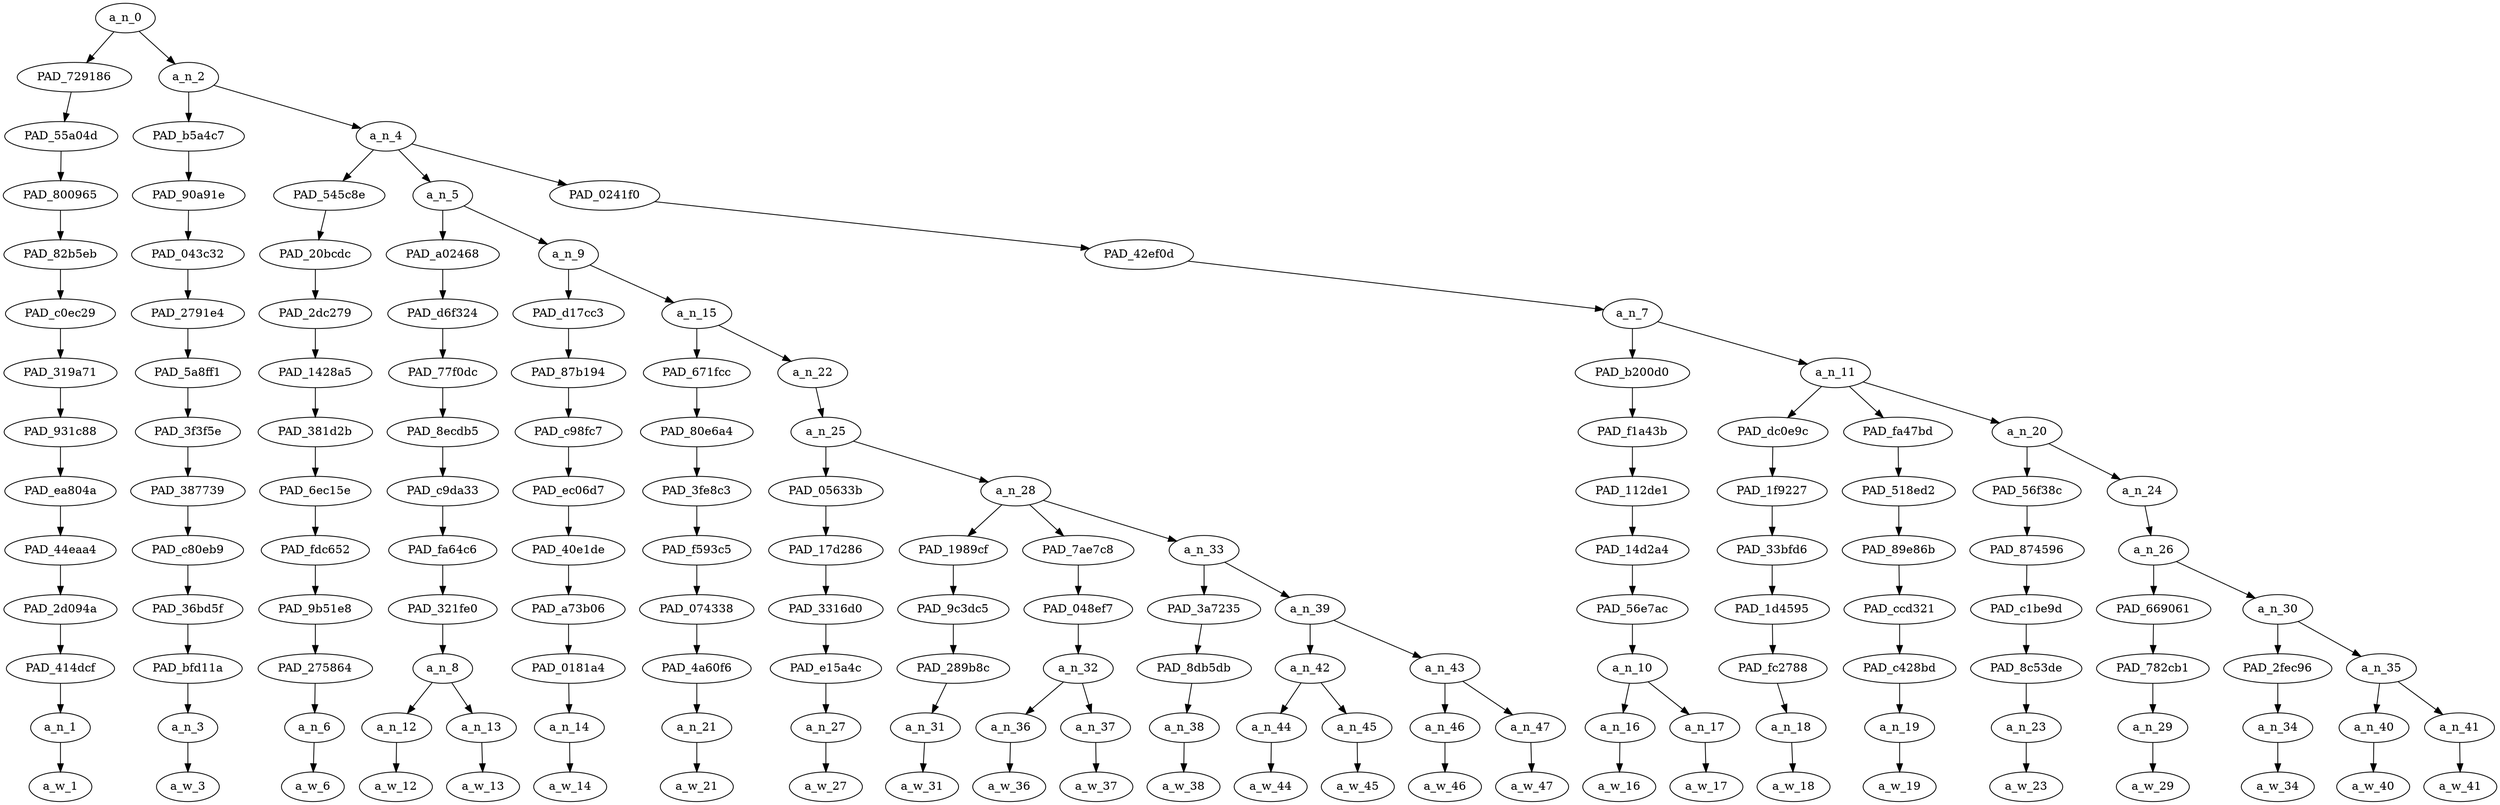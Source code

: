 strict digraph "" {
	a_n_0	[div_dir=1,
		index=0,
		level=13,
		pos="3.3094618055555554,13!",
		text_span="[0, 1, 2, 3, 4, 5, 6, 7, 8, 9, 10, 11, 12, 13, 14, 15, 16, 17, 18, 19, 20, 21, 22, 23, 24]",
		value=1.00000001];
	PAD_729186	[div_dir=1,
		index=0,
		level=12,
		pos="0.0,12!",
		text_span="[0]",
		value=0.07503893];
	a_n_0 -> PAD_729186;
	a_n_2	[div_dir=1,
		index=1,
		level=12,
		pos="6.618923611111111,12!",
		text_span="[1, 2, 3, 4, 5, 6, 7, 8, 9, 10, 11, 12, 13, 14, 15, 16, 17, 18, 19, 20, 21, 22, 23, 24]",
		value=0.92411157];
	a_n_0 -> a_n_2;
	PAD_55a04d	[div_dir=1,
		index=0,
		level=11,
		pos="0.0,11!",
		text_span="[0]",
		value=0.07503893];
	PAD_729186 -> PAD_55a04d;
	PAD_800965	[div_dir=1,
		index=0,
		level=10,
		pos="0.0,10!",
		text_span="[0]",
		value=0.07503893];
	PAD_55a04d -> PAD_800965;
	PAD_82b5eb	[div_dir=1,
		index=0,
		level=9,
		pos="0.0,9!",
		text_span="[0]",
		value=0.07503893];
	PAD_800965 -> PAD_82b5eb;
	PAD_c0ec29	[div_dir=1,
		index=0,
		level=8,
		pos="0.0,8!",
		text_span="[0]",
		value=0.07503893];
	PAD_82b5eb -> PAD_c0ec29;
	PAD_319a71	[div_dir=1,
		index=0,
		level=7,
		pos="0.0,7!",
		text_span="[0]",
		value=0.07503893];
	PAD_c0ec29 -> PAD_319a71;
	PAD_931c88	[div_dir=1,
		index=0,
		level=6,
		pos="0.0,6!",
		text_span="[0]",
		value=0.07503893];
	PAD_319a71 -> PAD_931c88;
	PAD_ea804a	[div_dir=1,
		index=0,
		level=5,
		pos="0.0,5!",
		text_span="[0]",
		value=0.07503893];
	PAD_931c88 -> PAD_ea804a;
	PAD_44eaa4	[div_dir=1,
		index=0,
		level=4,
		pos="0.0,4!",
		text_span="[0]",
		value=0.07503893];
	PAD_ea804a -> PAD_44eaa4;
	PAD_2d094a	[div_dir=1,
		index=0,
		level=3,
		pos="0.0,3!",
		text_span="[0]",
		value=0.07503893];
	PAD_44eaa4 -> PAD_2d094a;
	PAD_414dcf	[div_dir=1,
		index=0,
		level=2,
		pos="0.0,2!",
		text_span="[0]",
		value=0.07503893];
	PAD_2d094a -> PAD_414dcf;
	a_n_1	[div_dir=1,
		index=0,
		level=1,
		pos="0.0,1!",
		text_span="[0]",
		value=0.07503893];
	PAD_414dcf -> a_n_1;
	a_w_1	[div_dir=0,
		index=0,
		level=0,
		pos="0,0!",
		text_span="[0]",
		value=trudeau];
	a_n_1 -> a_w_1;
	PAD_b5a4c7	[div_dir=-1,
		index=1,
		level=11,
		pos="1.0,11!",
		text_span="[1]",
		value=0.02384461];
	a_n_2 -> PAD_b5a4c7;
	a_n_4	[div_dir=1,
		index=2,
		level=11,
		pos="12.237847222222221,11!",
		text_span="[2, 3, 4, 5, 6, 7, 8, 9, 10, 11, 12, 13, 14, 15, 16, 17, 18, 19, 20, 21, 22, 23, 24]",
		value=0.89948049];
	a_n_2 -> a_n_4;
	PAD_90a91e	[div_dir=-1,
		index=1,
		level=10,
		pos="1.0,10!",
		text_span="[1]",
		value=0.02384461];
	PAD_b5a4c7 -> PAD_90a91e;
	PAD_043c32	[div_dir=-1,
		index=1,
		level=9,
		pos="1.0,9!",
		text_span="[1]",
		value=0.02384461];
	PAD_90a91e -> PAD_043c32;
	PAD_2791e4	[div_dir=-1,
		index=1,
		level=8,
		pos="1.0,8!",
		text_span="[1]",
		value=0.02384461];
	PAD_043c32 -> PAD_2791e4;
	PAD_5a8ff1	[div_dir=-1,
		index=1,
		level=7,
		pos="1.0,7!",
		text_span="[1]",
		value=0.02384461];
	PAD_2791e4 -> PAD_5a8ff1;
	PAD_3f3f5e	[div_dir=-1,
		index=1,
		level=6,
		pos="1.0,6!",
		text_span="[1]",
		value=0.02384461];
	PAD_5a8ff1 -> PAD_3f3f5e;
	PAD_387739	[div_dir=-1,
		index=1,
		level=5,
		pos="1.0,5!",
		text_span="[1]",
		value=0.02384461];
	PAD_3f3f5e -> PAD_387739;
	PAD_c80eb9	[div_dir=-1,
		index=1,
		level=4,
		pos="1.0,4!",
		text_span="[1]",
		value=0.02384461];
	PAD_387739 -> PAD_c80eb9;
	PAD_36bd5f	[div_dir=-1,
		index=1,
		level=3,
		pos="1.0,3!",
		text_span="[1]",
		value=0.02384461];
	PAD_c80eb9 -> PAD_36bd5f;
	PAD_bfd11a	[div_dir=-1,
		index=1,
		level=2,
		pos="1.0,2!",
		text_span="[1]",
		value=0.02384461];
	PAD_36bd5f -> PAD_bfd11a;
	a_n_3	[div_dir=-1,
		index=1,
		level=1,
		pos="1.0,1!",
		text_span="[1]",
		value=0.02384461];
	PAD_bfd11a -> a_n_3;
	a_w_3	[div_dir=0,
		index=1,
		level=0,
		pos="1,0!",
		text_span="[1]",
		value=is];
	a_n_3 -> a_w_3;
	PAD_545c8e	[div_dir=-1,
		index=3,
		level=10,
		pos="15.0,10!",
		text_span="[15]",
		value=0.02165258];
	a_n_4 -> PAD_545c8e;
	a_n_5	[div_dir=1,
		index=2,
		level=10,
		pos="3.8072916666666665,10!",
		text_span="[2, 3, 4, 5, 6, 7, 8, 9, 10, 11, 12, 13, 14]",
		value=0.63626425];
	a_n_4 -> a_n_5;
	PAD_0241f0	[div_dir=1,
		index=4,
		level=10,
		pos="17.90625,10!",
		text_span="[16, 17, 18, 19, 20, 21, 22, 23, 24]",
		value=0.24075760];
	a_n_4 -> PAD_0241f0;
	PAD_20bcdc	[div_dir=-1,
		index=4,
		level=9,
		pos="15.0,9!",
		text_span="[15]",
		value=0.02165258];
	PAD_545c8e -> PAD_20bcdc;
	PAD_2dc279	[div_dir=-1,
		index=5,
		level=8,
		pos="15.0,8!",
		text_span="[15]",
		value=0.02165258];
	PAD_20bcdc -> PAD_2dc279;
	PAD_1428a5	[div_dir=-1,
		index=6,
		level=7,
		pos="15.0,7!",
		text_span="[15]",
		value=0.02165258];
	PAD_2dc279 -> PAD_1428a5;
	PAD_381d2b	[div_dir=-1,
		index=6,
		level=6,
		pos="15.0,6!",
		text_span="[15]",
		value=0.02165258];
	PAD_1428a5 -> PAD_381d2b;
	PAD_6ec15e	[div_dir=-1,
		index=7,
		level=5,
		pos="15.0,5!",
		text_span="[15]",
		value=0.02165258];
	PAD_381d2b -> PAD_6ec15e;
	PAD_fdc652	[div_dir=-1,
		index=9,
		level=4,
		pos="15.0,4!",
		text_span="[15]",
		value=0.02165258];
	PAD_6ec15e -> PAD_fdc652;
	PAD_9b51e8	[div_dir=-1,
		index=10,
		level=3,
		pos="15.0,3!",
		text_span="[15]",
		value=0.02165258];
	PAD_fdc652 -> PAD_9b51e8;
	PAD_275864	[div_dir=-1,
		index=11,
		level=2,
		pos="15.0,2!",
		text_span="[15]",
		value=0.02165258];
	PAD_9b51e8 -> PAD_275864;
	a_n_6	[div_dir=-1,
		index=15,
		level=1,
		pos="15.0,1!",
		text_span="[15]",
		value=0.02165258];
	PAD_275864 -> a_n_6;
	a_w_6	[div_dir=0,
		index=15,
		level=0,
		pos="15,0!",
		text_span="[15]",
		value=yet];
	a_n_6 -> a_w_6;
	PAD_a02468	[div_dir=1,
		index=2,
		level=9,
		pos="2.5,9!",
		text_span="[2, 3]",
		value=0.16625611];
	a_n_5 -> PAD_a02468;
	a_n_9	[div_dir=1,
		index=3,
		level=9,
		pos="5.114583333333333,9!",
		text_span="[4, 5, 6, 7, 8, 9, 10, 11, 12, 13, 14]",
		value=0.46920518];
	a_n_5 -> a_n_9;
	PAD_d6f324	[div_dir=1,
		index=2,
		level=8,
		pos="2.5,8!",
		text_span="[2, 3]",
		value=0.16625611];
	PAD_a02468 -> PAD_d6f324;
	PAD_77f0dc	[div_dir=1,
		index=2,
		level=7,
		pos="2.5,7!",
		text_span="[2, 3]",
		value=0.16625611];
	PAD_d6f324 -> PAD_77f0dc;
	PAD_8ecdb5	[div_dir=1,
		index=2,
		level=6,
		pos="2.5,6!",
		text_span="[2, 3]",
		value=0.16625611];
	PAD_77f0dc -> PAD_8ecdb5;
	PAD_c9da33	[div_dir=1,
		index=2,
		level=5,
		pos="2.5,5!",
		text_span="[2, 3]",
		value=0.16625611];
	PAD_8ecdb5 -> PAD_c9da33;
	PAD_fa64c6	[div_dir=1,
		index=2,
		level=4,
		pos="2.5,4!",
		text_span="[2, 3]",
		value=0.16625611];
	PAD_c9da33 -> PAD_fa64c6;
	PAD_321fe0	[div_dir=1,
		index=2,
		level=3,
		pos="2.5,3!",
		text_span="[2, 3]",
		value=0.16625611];
	PAD_fa64c6 -> PAD_321fe0;
	a_n_8	[div_dir=1,
		index=2,
		level=2,
		pos="2.5,2!",
		text_span="[2, 3]",
		value=0.16625611];
	PAD_321fe0 -> a_n_8;
	a_n_12	[div_dir=1,
		index=2,
		level=1,
		pos="2.0,1!",
		text_span="[2]",
		value=0.02897882];
	a_n_8 -> a_n_12;
	a_n_13	[div_dir=1,
		index=3,
		level=1,
		pos="3.0,1!",
		text_span="[3]",
		value=0.13663045];
	a_n_8 -> a_n_13;
	a_w_12	[div_dir=0,
		index=2,
		level=0,
		pos="2,0!",
		text_span="[2]",
		value=a];
	a_n_12 -> a_w_12;
	a_w_13	[div_dir=0,
		index=3,
		level=0,
		pos="3,0!",
		text_span="[3]",
		value=muzzie];
	a_n_13 -> a_w_13;
	PAD_d17cc3	[div_dir=1,
		index=3,
		level=8,
		pos="4.0,8!",
		text_span="[4]",
		value=0.03316349];
	a_n_9 -> PAD_d17cc3;
	a_n_15	[div_dir=1,
		index=4,
		level=8,
		pos="6.229166666666666,8!",
		text_span="[5, 6, 7, 8, 9, 10, 11, 12, 13, 14]",
		value=0.43547283];
	a_n_9 -> a_n_15;
	PAD_87b194	[div_dir=1,
		index=3,
		level=7,
		pos="4.0,7!",
		text_span="[4]",
		value=0.03316349];
	PAD_d17cc3 -> PAD_87b194;
	PAD_c98fc7	[div_dir=1,
		index=3,
		level=6,
		pos="4.0,6!",
		text_span="[4]",
		value=0.03316349];
	PAD_87b194 -> PAD_c98fc7;
	PAD_ec06d7	[div_dir=1,
		index=3,
		level=5,
		pos="4.0,5!",
		text_span="[4]",
		value=0.03316349];
	PAD_c98fc7 -> PAD_ec06d7;
	PAD_40e1de	[div_dir=1,
		index=3,
		level=4,
		pos="4.0,4!",
		text_span="[4]",
		value=0.03316349];
	PAD_ec06d7 -> PAD_40e1de;
	PAD_a73b06	[div_dir=1,
		index=3,
		level=3,
		pos="4.0,3!",
		text_span="[4]",
		value=0.03316349];
	PAD_40e1de -> PAD_a73b06;
	PAD_0181a4	[div_dir=1,
		index=3,
		level=2,
		pos="4.0,2!",
		text_span="[4]",
		value=0.03316349];
	PAD_a73b06 -> PAD_0181a4;
	a_n_14	[div_dir=1,
		index=4,
		level=1,
		pos="4.0,1!",
		text_span="[4]",
		value=0.03316349];
	PAD_0181a4 -> a_n_14;
	a_w_14	[div_dir=0,
		index=4,
		level=0,
		pos="4,0!",
		text_span="[4]",
		value=loving];
	a_n_14 -> a_w_14;
	PAD_671fcc	[div_dir=1,
		index=4,
		level=7,
		pos="5.0,7!",
		text_span="[5]",
		value=0.07617899];
	a_n_15 -> PAD_671fcc;
	a_n_22	[div_dir=1,
		index=5,
		level=7,
		pos="7.458333333333333,7!",
		text_span="[6, 7, 8, 9, 10, 11, 12, 13, 14]",
		value=0.35875824];
	a_n_15 -> a_n_22;
	PAD_80e6a4	[div_dir=1,
		index=4,
		level=6,
		pos="5.0,6!",
		text_span="[5]",
		value=0.07617899];
	PAD_671fcc -> PAD_80e6a4;
	PAD_3fe8c3	[div_dir=1,
		index=4,
		level=5,
		pos="5.0,5!",
		text_span="[5]",
		value=0.07617899];
	PAD_80e6a4 -> PAD_3fe8c3;
	PAD_f593c5	[div_dir=1,
		index=4,
		level=4,
		pos="5.0,4!",
		text_span="[5]",
		value=0.07617899];
	PAD_3fe8c3 -> PAD_f593c5;
	PAD_074338	[div_dir=1,
		index=4,
		level=3,
		pos="5.0,3!",
		text_span="[5]",
		value=0.07617899];
	PAD_f593c5 -> PAD_074338;
	PAD_4a60f6	[div_dir=1,
		index=4,
		level=2,
		pos="5.0,2!",
		text_span="[5]",
		value=0.07617899];
	PAD_074338 -> PAD_4a60f6;
	a_n_21	[div_dir=1,
		index=5,
		level=1,
		pos="5.0,1!",
		text_span="[5]",
		value=0.07617899];
	PAD_4a60f6 -> a_n_21;
	a_w_21	[div_dir=0,
		index=5,
		level=0,
		pos="5,0!",
		text_span="[5]",
		value=faggot];
	a_n_21 -> a_w_21;
	a_n_25	[div_dir=1,
		index=5,
		level=6,
		pos="7.458333333333333,6!",
		text_span="[6, 7, 8, 9, 10, 11, 12, 13, 14]",
		value=0.35832039];
	a_n_22 -> a_n_25;
	PAD_05633b	[div_dir=1,
		index=5,
		level=5,
		pos="6.0,5!",
		text_span="[6]",
		value=0.02203872];
	a_n_25 -> PAD_05633b;
	a_n_28	[div_dir=1,
		index=6,
		level=5,
		pos="8.916666666666666,5!",
		text_span="[7, 8, 9, 10, 11, 12, 13, 14]",
		value=0.33584382];
	a_n_25 -> a_n_28;
	PAD_17d286	[div_dir=1,
		index=5,
		level=4,
		pos="6.0,4!",
		text_span="[6]",
		value=0.02203872];
	PAD_05633b -> PAD_17d286;
	PAD_3316d0	[div_dir=1,
		index=5,
		level=3,
		pos="6.0,3!",
		text_span="[6]",
		value=0.02203872];
	PAD_17d286 -> PAD_3316d0;
	PAD_e15a4c	[div_dir=1,
		index=5,
		level=2,
		pos="6.0,2!",
		text_span="[6]",
		value=0.02203872];
	PAD_3316d0 -> PAD_e15a4c;
	a_n_27	[div_dir=1,
		index=6,
		level=1,
		pos="6.0,1!",
		text_span="[6]",
		value=0.02203872];
	PAD_e15a4c -> a_n_27;
	a_w_27	[div_dir=0,
		index=6,
		level=0,
		pos="6,0!",
		text_span="[6]",
		value=he];
	a_n_27 -> a_w_27;
	PAD_1989cf	[div_dir=1,
		index=6,
		level=4,
		pos="7.0,4!",
		text_span="[7]",
		value=0.02984293];
	a_n_28 -> PAD_1989cf;
	PAD_7ae7c8	[div_dir=1,
		index=7,
		level=4,
		pos="8.5,4!",
		text_span="[8, 9]",
		value=0.18556284];
	a_n_28 -> PAD_7ae7c8;
	a_n_33	[div_dir=1,
		index=8,
		level=4,
		pos="11.25,4!",
		text_span="[10, 11, 12, 13, 14]",
		value=0.11999056];
	a_n_28 -> a_n_33;
	PAD_9c3dc5	[div_dir=1,
		index=6,
		level=3,
		pos="7.0,3!",
		text_span="[7]",
		value=0.02984293];
	PAD_1989cf -> PAD_9c3dc5;
	PAD_289b8c	[div_dir=1,
		index=6,
		level=2,
		pos="7.0,2!",
		text_span="[7]",
		value=0.02984293];
	PAD_9c3dc5 -> PAD_289b8c;
	a_n_31	[div_dir=1,
		index=7,
		level=1,
		pos="7.0,1!",
		text_span="[7]",
		value=0.02984293];
	PAD_289b8c -> a_n_31;
	a_w_31	[div_dir=0,
		index=7,
		level=0,
		pos="7,0!",
		text_span="[7]",
		value=loves];
	a_n_31 -> a_w_31;
	PAD_048ef7	[div_dir=1,
		index=7,
		level=3,
		pos="8.5,3!",
		text_span="[8, 9]",
		value=0.18556284];
	PAD_7ae7c8 -> PAD_048ef7;
	a_n_32	[div_dir=1,
		index=7,
		level=2,
		pos="8.5,2!",
		text_span="[8, 9]",
		value=0.18556284];
	PAD_048ef7 -> a_n_32;
	a_n_36	[div_dir=1,
		index=8,
		level=1,
		pos="8.0,1!",
		text_span="[8]",
		value=0.02405007];
	a_n_32 -> a_n_36;
	a_n_37	[div_dir=1,
		index=9,
		level=1,
		pos="9.0,1!",
		text_span="[9]",
		value=0.16101927];
	a_n_32 -> a_n_37;
	a_w_36	[div_dir=0,
		index=8,
		level=0,
		pos="8,0!",
		text_span="[8]",
		value=the];
	a_n_36 -> a_w_36;
	a_w_37	[div_dir=0,
		index=9,
		level=0,
		pos="9,0!",
		text_span="[9]",
		value=goathumpers];
	a_n_37 -> a_w_37;
	PAD_3a7235	[div_dir=1,
		index=8,
		level=3,
		pos="10.0,3!",
		text_span="[10]",
		value=0.02280872];
	a_n_33 -> PAD_3a7235;
	a_n_39	[div_dir=1,
		index=9,
		level=3,
		pos="12.5,3!",
		text_span="[11, 12, 13, 14]",
		value=0.09706567];
	a_n_33 -> a_n_39;
	PAD_8db5db	[div_dir=1,
		index=8,
		level=2,
		pos="10.0,2!",
		text_span="[10]",
		value=0.02280872];
	PAD_3a7235 -> PAD_8db5db;
	a_n_38	[div_dir=1,
		index=10,
		level=1,
		pos="10.0,1!",
		text_span="[10]",
		value=0.02280872];
	PAD_8db5db -> a_n_38;
	a_w_38	[div_dir=0,
		index=10,
		level=0,
		pos="10,0!",
		text_span="[10]",
		value=at];
	a_n_38 -> a_w_38;
	a_n_42	[div_dir=1,
		index=9,
		level=2,
		pos="11.5,2!",
		text_span="[11, 12]",
		value=0.04331199];
	a_n_39 -> a_n_42;
	a_n_43	[div_dir=1,
		index=10,
		level=2,
		pos="13.5,2!",
		text_span="[13, 14]",
		value=0.05363923];
	a_n_39 -> a_n_43;
	a_n_44	[div_dir=1,
		index=11,
		level=1,
		pos="11.0,1!",
		text_span="[11]",
		value=0.02045726];
	a_n_42 -> a_n_44;
	a_n_45	[div_dir=1,
		index=12,
		level=1,
		pos="12.0,1!",
		text_span="[12]",
		value=0.02278896];
	a_n_42 -> a_n_45;
	a_w_44	[div_dir=0,
		index=11,
		level=0,
		pos="11,0!",
		text_span="[11]",
		value=the1];
	a_n_44 -> a_w_44;
	a_w_45	[div_dir=0,
		index=12,
		level=0,
		pos="12,0!",
		text_span="[12]",
		value=expense];
	a_n_45 -> a_w_45;
	a_n_46	[div_dir=-1,
		index=13,
		level=1,
		pos="13.0,1!",
		text_span="[13]",
		value=0.02353441];
	a_n_43 -> a_n_46;
	a_n_47	[div_dir=1,
		index=14,
		level=1,
		pos="14.0,1!",
		text_span="[14]",
		value=0.03000805];
	a_n_43 -> a_n_47;
	a_w_46	[div_dir=0,
		index=13,
		level=0,
		pos="13,0!",
		text_span="[13]",
		value=of];
	a_n_46 -> a_w_46;
	a_w_47	[div_dir=0,
		index=14,
		level=0,
		pos="14,0!",
		text_span="[14]",
		value=canadians];
	a_n_47 -> a_w_47;
	PAD_42ef0d	[div_dir=1,
		index=5,
		level=9,
		pos="17.90625,9!",
		text_span="[16, 17, 18, 19, 20, 21, 22, 23, 24]",
		value=0.24075760];
	PAD_0241f0 -> PAD_42ef0d;
	a_n_7	[div_dir=1,
		index=6,
		level=8,
		pos="17.90625,8!",
		text_span="[16, 17, 18, 19, 20, 21, 22, 23, 24]",
		value=0.24075760];
	PAD_42ef0d -> a_n_7;
	PAD_b200d0	[div_dir=1,
		index=7,
		level=7,
		pos="16.5,7!",
		text_span="[16, 17]",
		value=0.04869171];
	a_n_7 -> PAD_b200d0;
	a_n_11	[div_dir=1,
		index=8,
		level=7,
		pos="19.3125,7!",
		text_span="[18, 19, 20, 21, 22, 23, 24]",
		value=0.19178085];
	a_n_7 -> a_n_11;
	PAD_f1a43b	[div_dir=1,
		index=7,
		level=6,
		pos="16.5,6!",
		text_span="[16, 17]",
		value=0.04869171];
	PAD_b200d0 -> PAD_f1a43b;
	PAD_112de1	[div_dir=1,
		index=8,
		level=5,
		pos="16.5,5!",
		text_span="[16, 17]",
		value=0.04869171];
	PAD_f1a43b -> PAD_112de1;
	PAD_14d2a4	[div_dir=1,
		index=10,
		level=4,
		pos="16.5,4!",
		text_span="[16, 17]",
		value=0.04869171];
	PAD_112de1 -> PAD_14d2a4;
	PAD_56e7ac	[div_dir=1,
		index=11,
		level=3,
		pos="16.5,3!",
		text_span="[16, 17]",
		value=0.04869171];
	PAD_14d2a4 -> PAD_56e7ac;
	a_n_10	[div_dir=1,
		index=12,
		level=2,
		pos="16.5,2!",
		text_span="[16, 17]",
		value=0.04869171];
	PAD_56e7ac -> a_n_10;
	a_n_16	[div_dir=1,
		index=16,
		level=1,
		pos="16.0,1!",
		text_span="[16]",
		value=0.02278020];
	a_n_10 -> a_n_16;
	a_n_17	[div_dir=1,
		index=17,
		level=1,
		pos="17.0,1!",
		text_span="[17]",
		value=0.02576145];
	a_n_10 -> a_n_17;
	a_w_16	[div_dir=0,
		index=16,
		level=0,
		pos="16,0!",
		text_span="[16]",
		value=the2];
	a_n_16 -> a_w_16;
	a_w_17	[div_dir=0,
		index=17,
		level=0,
		pos="17,0!",
		text_span="[17]",
		value=canadians1];
	a_n_17 -> a_w_17;
	PAD_dc0e9c	[div_dir=1,
		index=8,
		level=6,
		pos="18.0,6!",
		text_span="[18]",
		value=0.02904089];
	a_n_11 -> PAD_dc0e9c;
	PAD_fa47bd	[div_dir=1,
		index=9,
		level=6,
		pos="19.0,6!",
		text_span="[19]",
		value=0.02460924];
	a_n_11 -> PAD_fa47bd;
	a_n_20	[div_dir=1,
		index=10,
		level=6,
		pos="20.9375,6!",
		text_span="[20, 21, 22, 23, 24]",
		value=0.13788709];
	a_n_11 -> a_n_20;
	PAD_1f9227	[div_dir=1,
		index=9,
		level=5,
		pos="18.0,5!",
		text_span="[18]",
		value=0.02904089];
	PAD_dc0e9c -> PAD_1f9227;
	PAD_33bfd6	[div_dir=1,
		index=11,
		level=4,
		pos="18.0,4!",
		text_span="[18]",
		value=0.02904089];
	PAD_1f9227 -> PAD_33bfd6;
	PAD_1d4595	[div_dir=1,
		index=12,
		level=3,
		pos="18.0,3!",
		text_span="[18]",
		value=0.02904089];
	PAD_33bfd6 -> PAD_1d4595;
	PAD_fc2788	[div_dir=1,
		index=13,
		level=2,
		pos="18.0,2!",
		text_span="[18]",
		value=0.02904089];
	PAD_1d4595 -> PAD_fc2788;
	a_n_18	[div_dir=1,
		index=18,
		level=1,
		pos="18.0,1!",
		text_span="[18]",
		value=0.02904089];
	PAD_fc2788 -> a_n_18;
	a_w_18	[div_dir=0,
		index=18,
		level=0,
		pos="18,0!",
		text_span="[18]",
		value=elected];
	a_n_18 -> a_w_18;
	PAD_518ed2	[div_dir=1,
		index=10,
		level=5,
		pos="19.0,5!",
		text_span="[19]",
		value=0.02460924];
	PAD_fa47bd -> PAD_518ed2;
	PAD_89e86b	[div_dir=1,
		index=12,
		level=4,
		pos="19.0,4!",
		text_span="[19]",
		value=0.02460924];
	PAD_518ed2 -> PAD_89e86b;
	PAD_ccd321	[div_dir=1,
		index=13,
		level=3,
		pos="19.0,3!",
		text_span="[19]",
		value=0.02460924];
	PAD_89e86b -> PAD_ccd321;
	PAD_c428bd	[div_dir=1,
		index=14,
		level=2,
		pos="19.0,2!",
		text_span="[19]",
		value=0.02460924];
	PAD_ccd321 -> PAD_c428bd;
	a_n_19	[div_dir=1,
		index=19,
		level=1,
		pos="19.0,1!",
		text_span="[19]",
		value=0.02460924];
	PAD_c428bd -> a_n_19;
	a_w_19	[div_dir=0,
		index=19,
		level=0,
		pos="19,0!",
		text_span="[19]",
		value=him];
	a_n_19 -> a_w_19;
	PAD_56f38c	[div_dir=1,
		index=11,
		level=5,
		pos="20.0,5!",
		text_span="[20]",
		value=0.02472600];
	a_n_20 -> PAD_56f38c;
	a_n_24	[div_dir=1,
		index=12,
		level=5,
		pos="21.875,5!",
		text_span="[21, 22, 23, 24]",
		value=0.11293279];
	a_n_20 -> a_n_24;
	PAD_874596	[div_dir=1,
		index=13,
		level=4,
		pos="20.0,4!",
		text_span="[20]",
		value=0.02472600];
	PAD_56f38c -> PAD_874596;
	PAD_c1be9d	[div_dir=1,
		index=14,
		level=3,
		pos="20.0,3!",
		text_span="[20]",
		value=0.02472600];
	PAD_874596 -> PAD_c1be9d;
	PAD_8c53de	[div_dir=1,
		index=15,
		level=2,
		pos="20.0,2!",
		text_span="[20]",
		value=0.02472600];
	PAD_c1be9d -> PAD_8c53de;
	a_n_23	[div_dir=1,
		index=20,
		level=1,
		pos="20.0,1!",
		text_span="[20]",
		value=0.02472600];
	PAD_8c53de -> a_n_23;
	a_w_23	[div_dir=0,
		index=20,
		level=0,
		pos="20,0!",
		text_span="[20]",
		value=what];
	a_n_23 -> a_w_23;
	a_n_26	[div_dir=1,
		index=14,
		level=4,
		pos="21.875,4!",
		text_span="[21, 22, 23, 24]",
		value=0.11267979];
	a_n_24 -> a_n_26;
	PAD_669061	[div_dir=-1,
		index=15,
		level=3,
		pos="21.0,3!",
		text_span="[21]",
		value=0.02273999];
	a_n_26 -> PAD_669061;
	a_n_30	[div_dir=1,
		index=16,
		level=3,
		pos="22.75,3!",
		text_span="[22, 23, 24]",
		value=0.08968681];
	a_n_26 -> a_n_30;
	PAD_782cb1	[div_dir=-1,
		index=16,
		level=2,
		pos="21.0,2!",
		text_span="[21]",
		value=0.02273999];
	PAD_669061 -> PAD_782cb1;
	a_n_29	[div_dir=-1,
		index=21,
		level=1,
		pos="21.0,1!",
		text_span="[21]",
		value=0.02273999];
	PAD_782cb1 -> a_n_29;
	a_w_29	[div_dir=0,
		index=21,
		level=0,
		pos="21,0!",
		text_span="[21]",
		value=is1];
	a_n_29 -> a_w_29;
	PAD_2fec96	[div_dir=1,
		index=17,
		level=2,
		pos="22.0,2!",
		text_span="[22]",
		value=0.02199851];
	a_n_30 -> PAD_2fec96;
	a_n_35	[div_dir=1,
		index=18,
		level=2,
		pos="23.5,2!",
		text_span="[23, 24]",
		value=0.06737988];
	a_n_30 -> a_n_35;
	a_n_34	[div_dir=1,
		index=22,
		level=1,
		pos="22.0,1!",
		text_span="[22]",
		value=0.02199851];
	PAD_2fec96 -> a_n_34;
	a_w_34	[div_dir=0,
		index=22,
		level=0,
		pos="22,0!",
		text_span="[22]",
		value=wrong];
	a_n_34 -> a_w_34;
	a_n_40	[div_dir=-1,
		index=23,
		level=1,
		pos="23.0,1!",
		text_span="[23]",
		value=0.02154931];
	a_n_35 -> a_n_40;
	a_n_41	[div_dir=1,
		index=24,
		level=1,
		pos="24.0,1!",
		text_span="[24]",
		value=0.04547728];
	a_n_35 -> a_n_41;
	a_w_40	[div_dir=0,
		index=23,
		level=0,
		pos="23,0!",
		text_span="[23]",
		value=with];
	a_n_40 -> a_w_40;
	a_w_41	[div_dir=0,
		index=24,
		level=0,
		pos="24,0!",
		text_span="[24]",
		value=canada];
	a_n_41 -> a_w_41;
}

